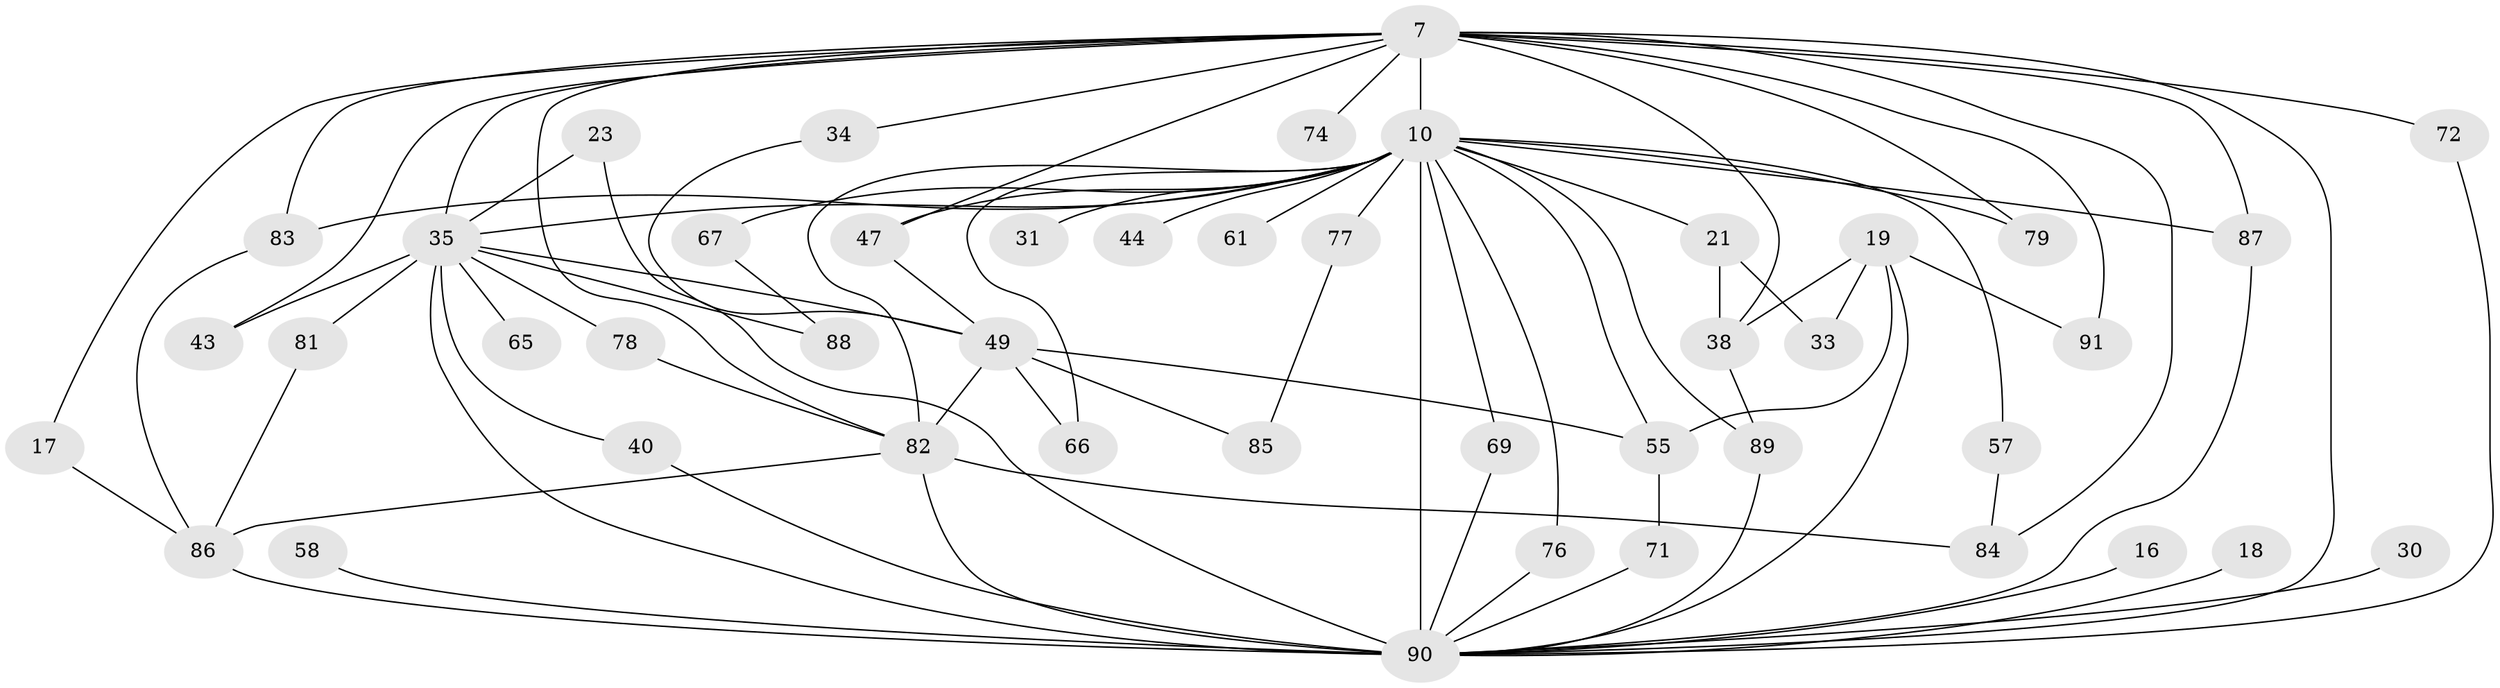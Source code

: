 // original degree distribution, {18: 0.02197802197802198, 20: 0.03296703296703297, 26: 0.01098901098901099, 15: 0.01098901098901099, 17: 0.01098901098901099, 16: 0.02197802197802198, 8: 0.02197802197802198, 5: 0.04395604395604396, 4: 0.10989010989010989, 3: 0.10989010989010989, 10: 0.01098901098901099, 2: 0.5824175824175825, 6: 0.01098901098901099}
// Generated by graph-tools (version 1.1) at 2025/44/03/09/25 04:44:26]
// undirected, 45 vertices, 82 edges
graph export_dot {
graph [start="1"]
  node [color=gray90,style=filled];
  7 [super="+1"];
  10 [super="+8+9"];
  16;
  17;
  18;
  19;
  21;
  23;
  30;
  31;
  33;
  34;
  35 [super="+6"];
  38 [super="+36"];
  40;
  43;
  44;
  47 [super="+13"];
  49 [super="+27"];
  55 [super="+28"];
  57;
  58;
  61;
  65;
  66;
  67;
  69;
  71 [super="+54"];
  72;
  74;
  76;
  77;
  78;
  79;
  81;
  82 [super="+50+11+45+46+53+32"];
  83 [super="+60"];
  84 [super="+51+52"];
  85;
  86 [super="+15+41"];
  87 [super="+68+73"];
  88;
  89 [super="+48"];
  90 [super="+56+4+75+80"];
  91;
  7 -- 10 [weight=8];
  7 -- 34;
  7 -- 47 [weight=2];
  7 -- 74 [weight=2];
  7 -- 79;
  7 -- 83;
  7 -- 72;
  7 -- 43;
  7 -- 17;
  7 -- 84 [weight=2];
  7 -- 91;
  7 -- 35 [weight=4];
  7 -- 82;
  7 -- 87 [weight=2];
  7 -- 38;
  7 -- 90 [weight=7];
  10 -- 31 [weight=2];
  10 -- 35 [weight=9];
  10 -- 44 [weight=2];
  10 -- 66;
  10 -- 67 [weight=2];
  10 -- 69;
  10 -- 79;
  10 -- 47;
  10 -- 77 [weight=2];
  10 -- 76;
  10 -- 21 [weight=2];
  10 -- 89 [weight=3];
  10 -- 57;
  10 -- 61 [weight=2];
  10 -- 83;
  10 -- 87;
  10 -- 55;
  10 -- 90 [weight=13];
  10 -- 82 [weight=4];
  16 -- 90 [weight=2];
  17 -- 86;
  18 -- 90 [weight=2];
  19 -- 33;
  19 -- 38;
  19 -- 55;
  19 -- 91;
  19 -- 90 [weight=2];
  21 -- 33;
  21 -- 38;
  23 -- 35;
  23 -- 90;
  30 -- 90;
  34 -- 49;
  35 -- 65 [weight=2];
  35 -- 40;
  35 -- 43;
  35 -- 78;
  35 -- 49 [weight=2];
  35 -- 81;
  35 -- 88;
  35 -- 90 [weight=7];
  38 -- 89;
  40 -- 90;
  47 -- 49;
  49 -- 66;
  49 -- 85;
  49 -- 55;
  49 -- 82;
  55 -- 71;
  57 -- 84;
  58 -- 90 [weight=2];
  67 -- 88;
  69 -- 90;
  71 -- 90 [weight=2];
  72 -- 90;
  76 -- 90;
  77 -- 85;
  78 -- 82;
  81 -- 86;
  82 -- 90;
  82 -- 84 [weight=2];
  82 -- 86;
  83 -- 86;
  86 -- 90 [weight=9];
  87 -- 90 [weight=2];
  89 -- 90 [weight=2];
}
